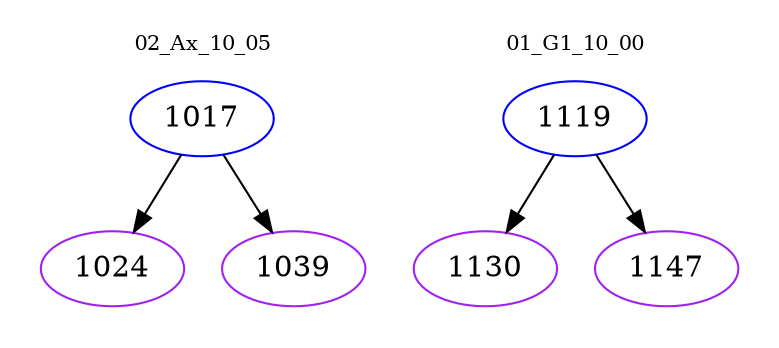 digraph{
subgraph cluster_0 {
color = white
label = "02_Ax_10_05";
fontsize=10;
T0_1017 [label="1017", color="blue"]
T0_1017 -> T0_1024 [color="black"]
T0_1024 [label="1024", color="purple"]
T0_1017 -> T0_1039 [color="black"]
T0_1039 [label="1039", color="purple"]
}
subgraph cluster_1 {
color = white
label = "01_G1_10_00";
fontsize=10;
T1_1119 [label="1119", color="blue"]
T1_1119 -> T1_1130 [color="black"]
T1_1130 [label="1130", color="purple"]
T1_1119 -> T1_1147 [color="black"]
T1_1147 [label="1147", color="purple"]
}
}
